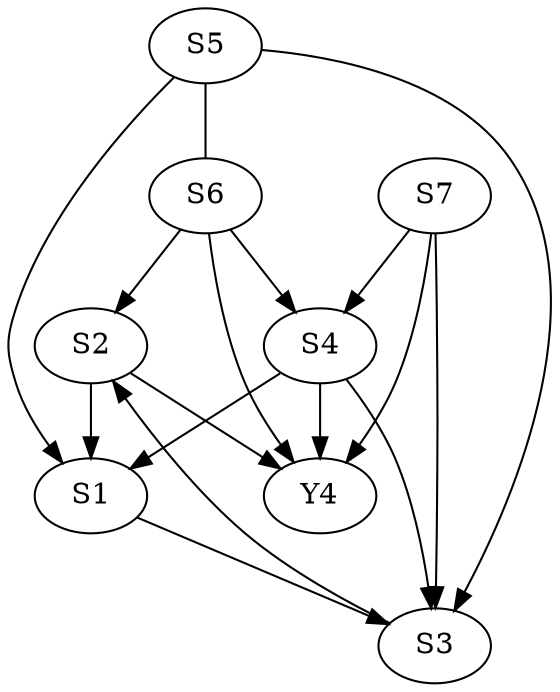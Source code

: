digraph {
	graph [bb="0,0,260.66,324",
		dpi=200,
		fontsize=18
	];
	node [label="\N"];
	0	[height=0.5,
		label=Y4,
		pos="149.65,90",
		width=0.75];
	1	[height=0.5,
		label=S1,
		pos="39.651,90",
		width=0.75];
	3	[height=0.5,
		label=S3,
		pos="204.65,18",
		width=0.75];
	1 -> 3	[arrowhead=normal,
		arrowtail=none,
		dir=both,
		pos="e,182.49,28.402 61.904,79.559 90.523,67.418 140.41,46.254 172.98,32.437"];
	2	[height=0.5,
		label=S2,
		pos="39.651,162",
		width=0.75];
	2 -> 0	[arrowhead=normal,
		arrowtail=none,
		dir=both,
		pos="e,130.71,103.05 58.812,148.81 76.32,137.67 102.41,121.06 122.14,108.5"];
	2 -> 1	[arrowhead=normal,
		arrowtail=none,
		dir=both,
		pos="e,39.651,108.1 39.651,143.7 39.651,135.98 39.651,126.71 39.651,118.11"];
	3 -> 2	[arrowhead=normal,
		arrowtail=none,
		dir=both,
		pos="e,50.265,145.09 183.06,28.875 163.71,38.327 135.14,53.813 113.65,72 91.037,91.136 69.929,117.75 56.091,136.88"];
	4	[height=0.5,
		label=S4,
		pos="149.65,162",
		width=0.75];
	4 -> 0	[arrowhead=normal,
		arrowtail=none,
		dir=both,
		pos="e,149.65,108.1 149.65,143.7 149.65,135.98 149.65,126.71 149.65,118.11"];
	4 -> 1	[arrowhead=normal,
		arrowtail=none,
		dir=both,
		pos="e,58.592,103.05 130.49,148.81 112.98,137.67 86.892,121.06 67.158,108.5"];
	4 -> 3	[arrowhead=normal,
		arrowtail=none,
		dir=both,
		pos="e,203,35.988 162.4,145.7 170.21,135.59 179.8,121.71 185.65,108 194.12,88.172 198.96,64.196 201.63,46.127"];
	5	[height=0.5,
		label=S5,
		pos="94.651,306",
		width=0.75];
	5 -> 1	[arrowhead=normal,
		arrowtail=none,
		dir=both,
		pos="e,25.901,105.93 79.668,291 57.952,269.56 18.687,226.2 3.6515,180 -1.3001,164.79 -1.0513,159.29 3.6515,144 6.9372,133.31 13.191,122.85 \
19.577,114.08"];
	5 -> 3	[arrowhead=normal,
		arrowtail=none,
		dir=both,
		pos="e,214.1,34.876 121.71,304 155.95,301.1 213.72,290.42 240.65,252 285.61,187.85 243.23,89.391 218.97,43.776"];
	6	[height=0.5,
		label=S6,
		pos="94.651,234",
		width=0.75];
	5 -> 6	[arrowhead=none,
		arrowtail=none,
		dir=both,
		pos="94.651,287.7 94.651,276.85 94.651,262.92 94.651,252.1"];
	6 -> 0	[arrowhead=normal,
		arrowtail=none,
		dir=both,
		pos="e,136.9,106.3 96.308,216.01 98.542,197.65 103.48,167.83 113.65,144 118.04,133.72 124.53,123.34 130.8,114.53"];
	6 -> 2	[arrowhead=normal,
		arrowtail=none,
		dir=both,
		pos="e,51.562,178.16 82.717,217.81 75.438,208.55 65.989,196.52 57.797,186.09"];
	6 -> 4	[arrowhead=normal,
		arrowtail=none,
		dir=both,
		pos="e,137.74,178.16 106.59,217.81 113.87,208.55 123.31,196.52 131.51,186.09"];
	7	[height=0.5,
		label=S7,
		pos="204.65,234",
		width=0.75];
	7 -> 0	[arrowhead=normal,
		arrowtail=none,
		dir=both,
		pos="e,162.4,106.3 203,216.01 200.76,197.65 195.83,167.83 185.65,144 181.26,133.72 174.77,123.34 168.5,114.53"];
	7 -> 3	[arrowhead=normal,
		arrowtail=none,
		dir=both,
		pos="e,205.06,36.185 205.06,215.82 205.28,205.44 205.54,191.96 205.65,180 206.1,132 206.1,120 205.65,72 205.57,63.682 205.43,54.63 205.27,\
46.4"];
	7 -> 4	[arrowhead=normal,
		arrowtail=none,
		dir=both,
		pos="e,161.56,178.16 192.72,217.81 185.44,208.55 175.99,196.52 167.8,186.09"];
}
